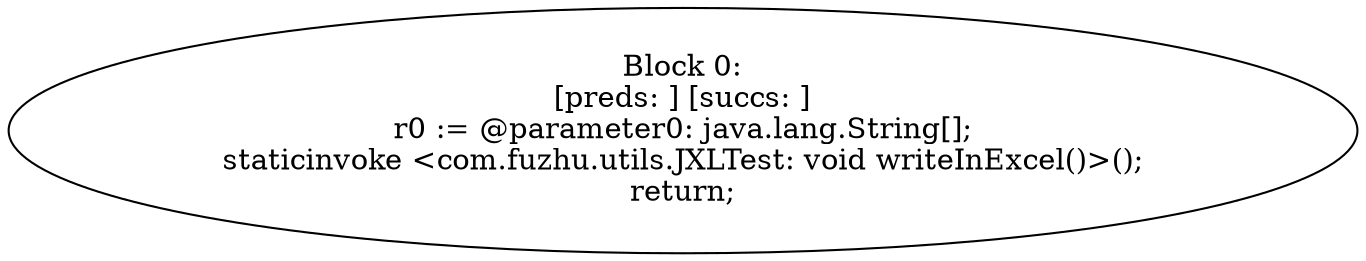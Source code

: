 digraph "unitGraph" {
    "Block 0:
[preds: ] [succs: ]
r0 := @parameter0: java.lang.String[];
staticinvoke <com.fuzhu.utils.JXLTest: void writeInExcel()>();
return;
"
}
